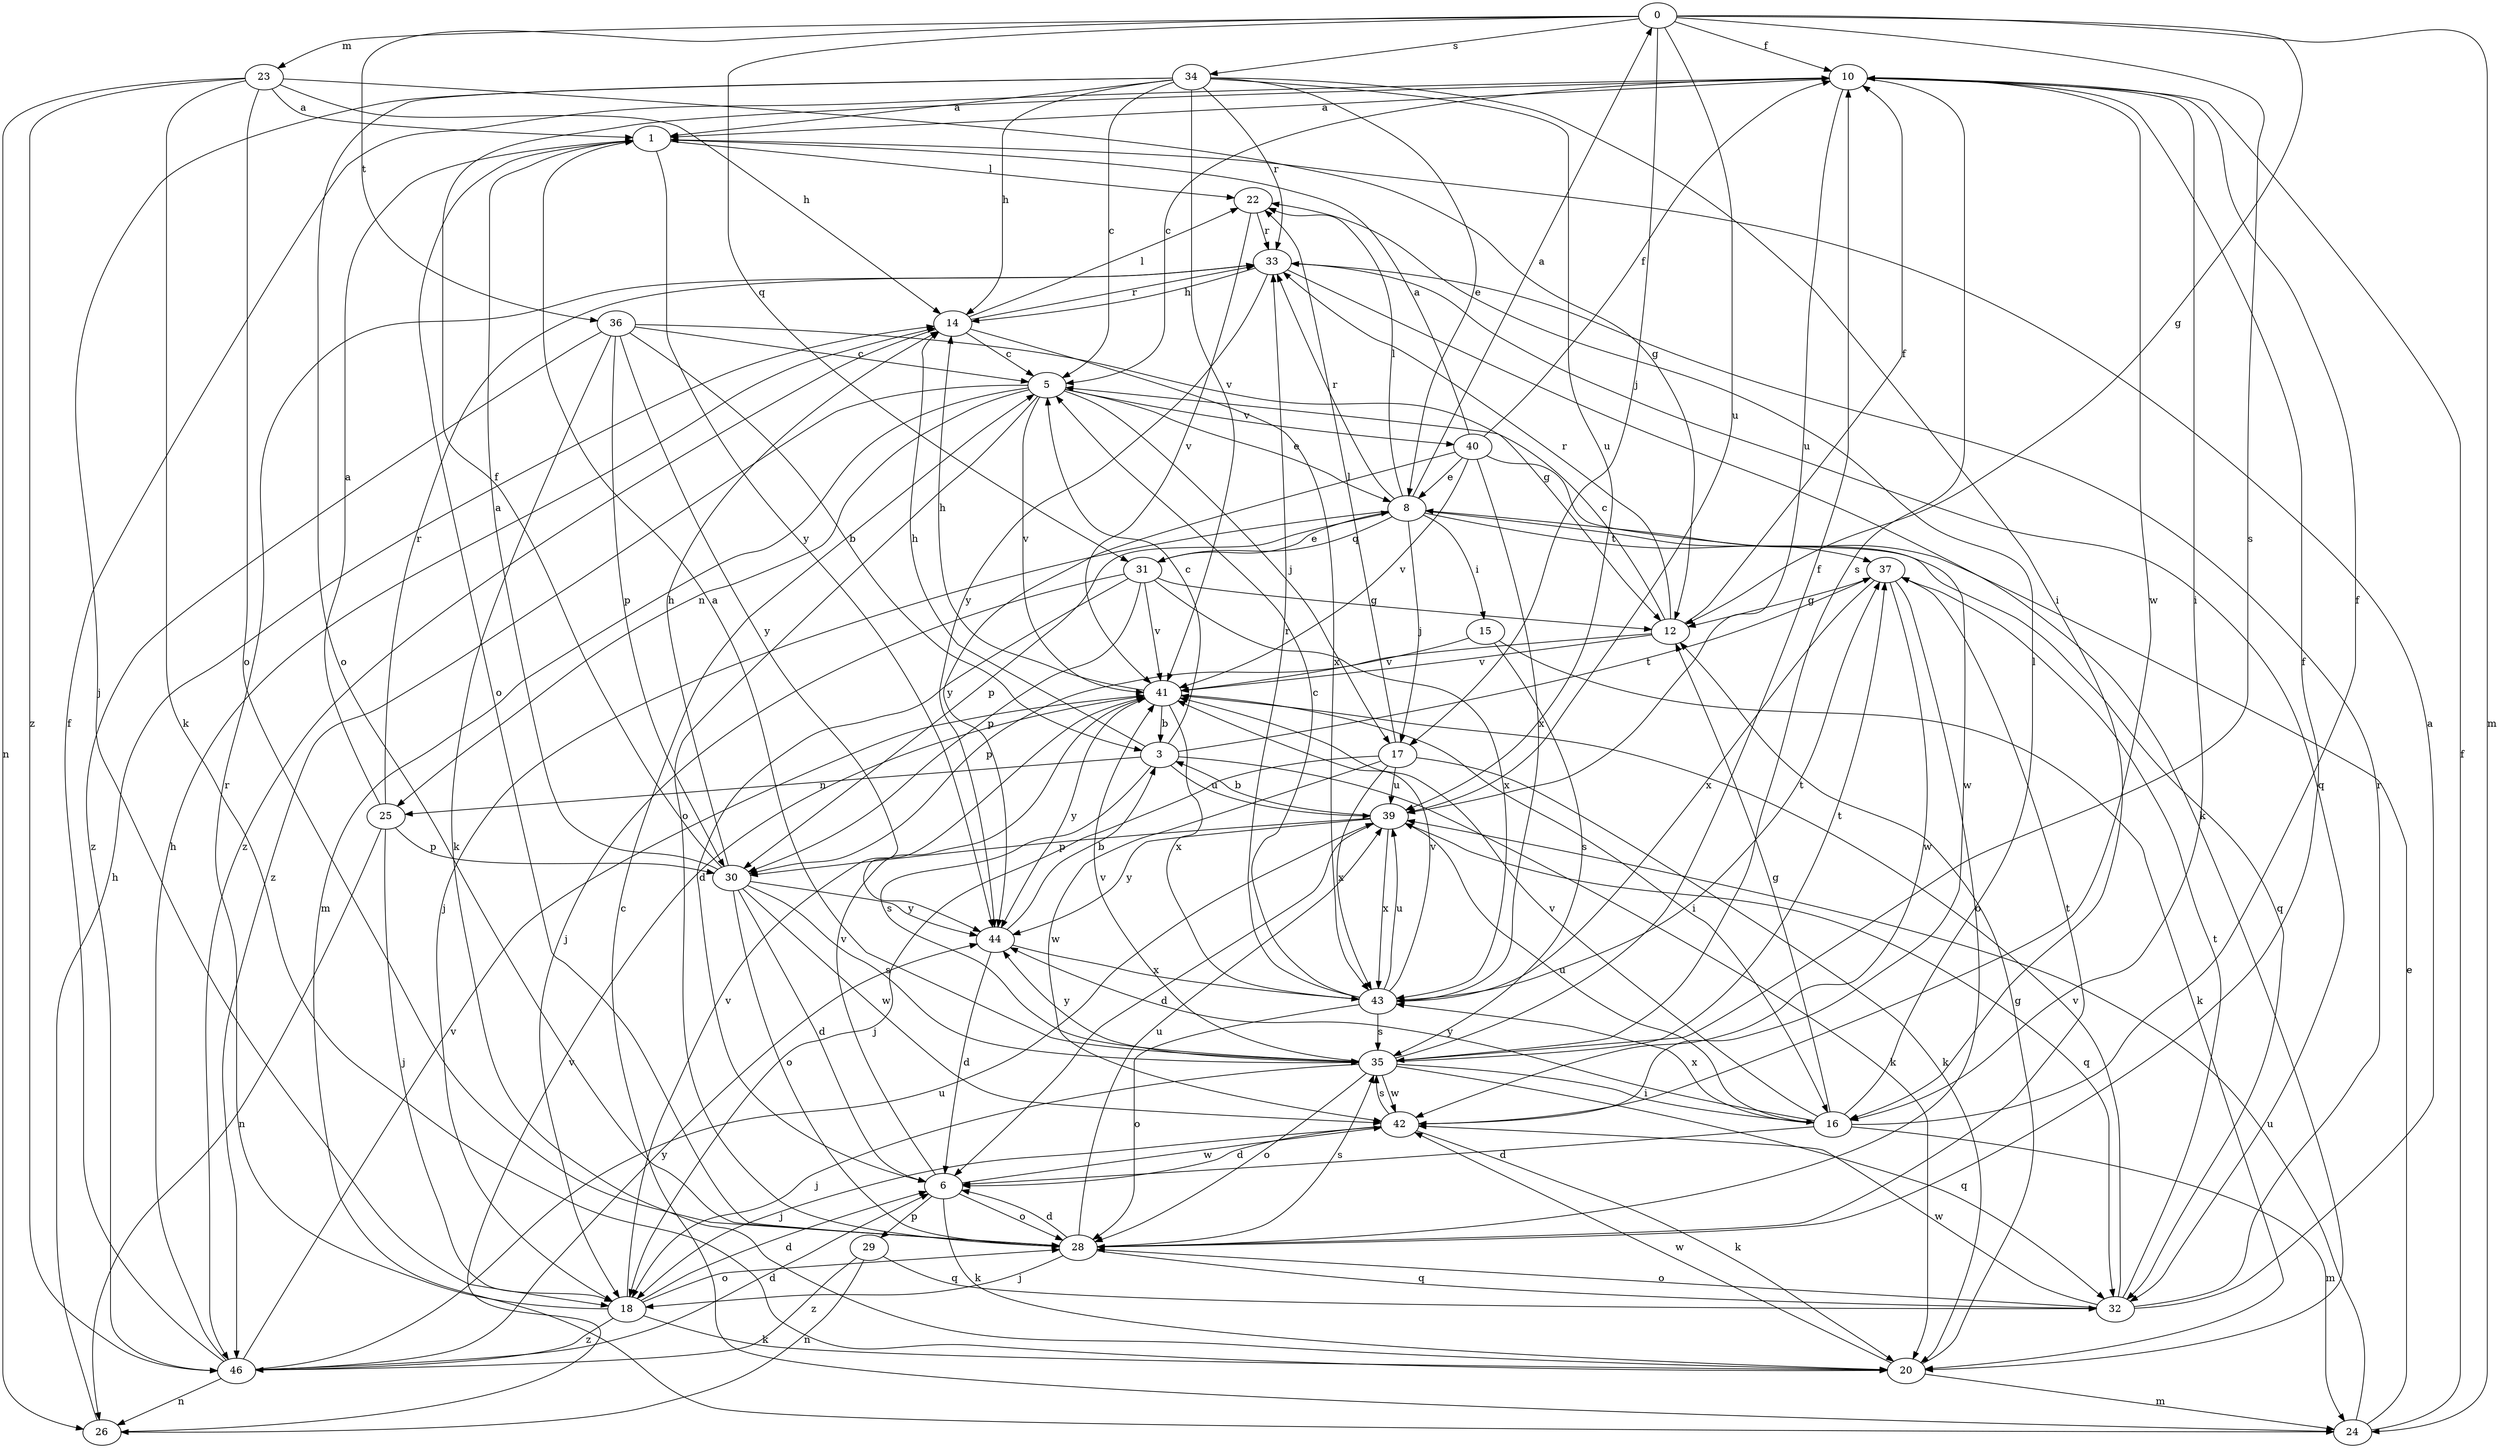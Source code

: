 strict digraph  {
0;
1;
3;
5;
6;
8;
10;
12;
14;
15;
16;
17;
18;
20;
22;
23;
24;
25;
26;
28;
29;
30;
31;
32;
33;
34;
35;
36;
37;
39;
40;
41;
42;
43;
44;
46;
0 -> 10  [label=f];
0 -> 12  [label=g];
0 -> 17  [label=j];
0 -> 23  [label=m];
0 -> 24  [label=m];
0 -> 31  [label=q];
0 -> 34  [label=s];
0 -> 35  [label=s];
0 -> 36  [label=t];
0 -> 39  [label=u];
1 -> 22  [label=l];
1 -> 28  [label=o];
1 -> 44  [label=y];
3 -> 5  [label=c];
3 -> 14  [label=h];
3 -> 20  [label=k];
3 -> 25  [label=n];
3 -> 35  [label=s];
3 -> 37  [label=t];
3 -> 39  [label=u];
5 -> 8  [label=e];
5 -> 17  [label=j];
5 -> 24  [label=m];
5 -> 25  [label=n];
5 -> 28  [label=o];
5 -> 40  [label=v];
5 -> 41  [label=v];
5 -> 46  [label=z];
6 -> 20  [label=k];
6 -> 28  [label=o];
6 -> 29  [label=p];
6 -> 41  [label=v];
6 -> 42  [label=w];
8 -> 0  [label=a];
8 -> 15  [label=i];
8 -> 17  [label=j];
8 -> 18  [label=j];
8 -> 22  [label=l];
8 -> 30  [label=p];
8 -> 31  [label=q];
8 -> 32  [label=q];
8 -> 33  [label=r];
8 -> 37  [label=t];
10 -> 1  [label=a];
10 -> 5  [label=c];
10 -> 16  [label=i];
10 -> 35  [label=s];
10 -> 39  [label=u];
10 -> 42  [label=w];
12 -> 5  [label=c];
12 -> 10  [label=f];
12 -> 30  [label=p];
12 -> 33  [label=r];
12 -> 41  [label=v];
14 -> 5  [label=c];
14 -> 22  [label=l];
14 -> 33  [label=r];
14 -> 43  [label=x];
14 -> 46  [label=z];
15 -> 20  [label=k];
15 -> 35  [label=s];
15 -> 41  [label=v];
16 -> 6  [label=d];
16 -> 10  [label=f];
16 -> 12  [label=g];
16 -> 22  [label=l];
16 -> 24  [label=m];
16 -> 39  [label=u];
16 -> 41  [label=v];
16 -> 43  [label=x];
16 -> 44  [label=y];
17 -> 18  [label=j];
17 -> 20  [label=k];
17 -> 22  [label=l];
17 -> 39  [label=u];
17 -> 42  [label=w];
17 -> 43  [label=x];
18 -> 6  [label=d];
18 -> 20  [label=k];
18 -> 28  [label=o];
18 -> 33  [label=r];
18 -> 41  [label=v];
18 -> 46  [label=z];
20 -> 12  [label=g];
20 -> 24  [label=m];
20 -> 42  [label=w];
22 -> 33  [label=r];
22 -> 41  [label=v];
23 -> 1  [label=a];
23 -> 12  [label=g];
23 -> 14  [label=h];
23 -> 20  [label=k];
23 -> 26  [label=n];
23 -> 28  [label=o];
23 -> 46  [label=z];
24 -> 5  [label=c];
24 -> 8  [label=e];
24 -> 10  [label=f];
24 -> 39  [label=u];
25 -> 1  [label=a];
25 -> 18  [label=j];
25 -> 26  [label=n];
25 -> 30  [label=p];
25 -> 33  [label=r];
26 -> 14  [label=h];
26 -> 41  [label=v];
28 -> 6  [label=d];
28 -> 10  [label=f];
28 -> 18  [label=j];
28 -> 32  [label=q];
28 -> 35  [label=s];
28 -> 37  [label=t];
28 -> 39  [label=u];
29 -> 26  [label=n];
29 -> 32  [label=q];
29 -> 46  [label=z];
30 -> 1  [label=a];
30 -> 6  [label=d];
30 -> 10  [label=f];
30 -> 14  [label=h];
30 -> 28  [label=o];
30 -> 35  [label=s];
30 -> 42  [label=w];
30 -> 44  [label=y];
31 -> 6  [label=d];
31 -> 8  [label=e];
31 -> 12  [label=g];
31 -> 18  [label=j];
31 -> 30  [label=p];
31 -> 41  [label=v];
31 -> 43  [label=x];
32 -> 1  [label=a];
32 -> 28  [label=o];
32 -> 33  [label=r];
32 -> 37  [label=t];
32 -> 41  [label=v];
32 -> 42  [label=w];
33 -> 14  [label=h];
33 -> 20  [label=k];
33 -> 32  [label=q];
33 -> 44  [label=y];
34 -> 1  [label=a];
34 -> 5  [label=c];
34 -> 8  [label=e];
34 -> 14  [label=h];
34 -> 16  [label=i];
34 -> 18  [label=j];
34 -> 28  [label=o];
34 -> 33  [label=r];
34 -> 39  [label=u];
34 -> 41  [label=v];
35 -> 1  [label=a];
35 -> 10  [label=f];
35 -> 16  [label=i];
35 -> 18  [label=j];
35 -> 28  [label=o];
35 -> 32  [label=q];
35 -> 37  [label=t];
35 -> 41  [label=v];
35 -> 42  [label=w];
35 -> 44  [label=y];
36 -> 3  [label=b];
36 -> 5  [label=c];
36 -> 12  [label=g];
36 -> 20  [label=k];
36 -> 30  [label=p];
36 -> 44  [label=y];
36 -> 46  [label=z];
37 -> 12  [label=g];
37 -> 28  [label=o];
37 -> 42  [label=w];
37 -> 43  [label=x];
39 -> 3  [label=b];
39 -> 6  [label=d];
39 -> 30  [label=p];
39 -> 32  [label=q];
39 -> 43  [label=x];
39 -> 44  [label=y];
40 -> 1  [label=a];
40 -> 8  [label=e];
40 -> 10  [label=f];
40 -> 41  [label=v];
40 -> 42  [label=w];
40 -> 43  [label=x];
40 -> 44  [label=y];
41 -> 3  [label=b];
41 -> 14  [label=h];
41 -> 16  [label=i];
41 -> 43  [label=x];
41 -> 44  [label=y];
42 -> 6  [label=d];
42 -> 18  [label=j];
42 -> 20  [label=k];
42 -> 35  [label=s];
43 -> 5  [label=c];
43 -> 28  [label=o];
43 -> 33  [label=r];
43 -> 35  [label=s];
43 -> 37  [label=t];
43 -> 39  [label=u];
43 -> 41  [label=v];
44 -> 3  [label=b];
44 -> 6  [label=d];
44 -> 43  [label=x];
46 -> 6  [label=d];
46 -> 10  [label=f];
46 -> 14  [label=h];
46 -> 26  [label=n];
46 -> 39  [label=u];
46 -> 41  [label=v];
46 -> 44  [label=y];
}
